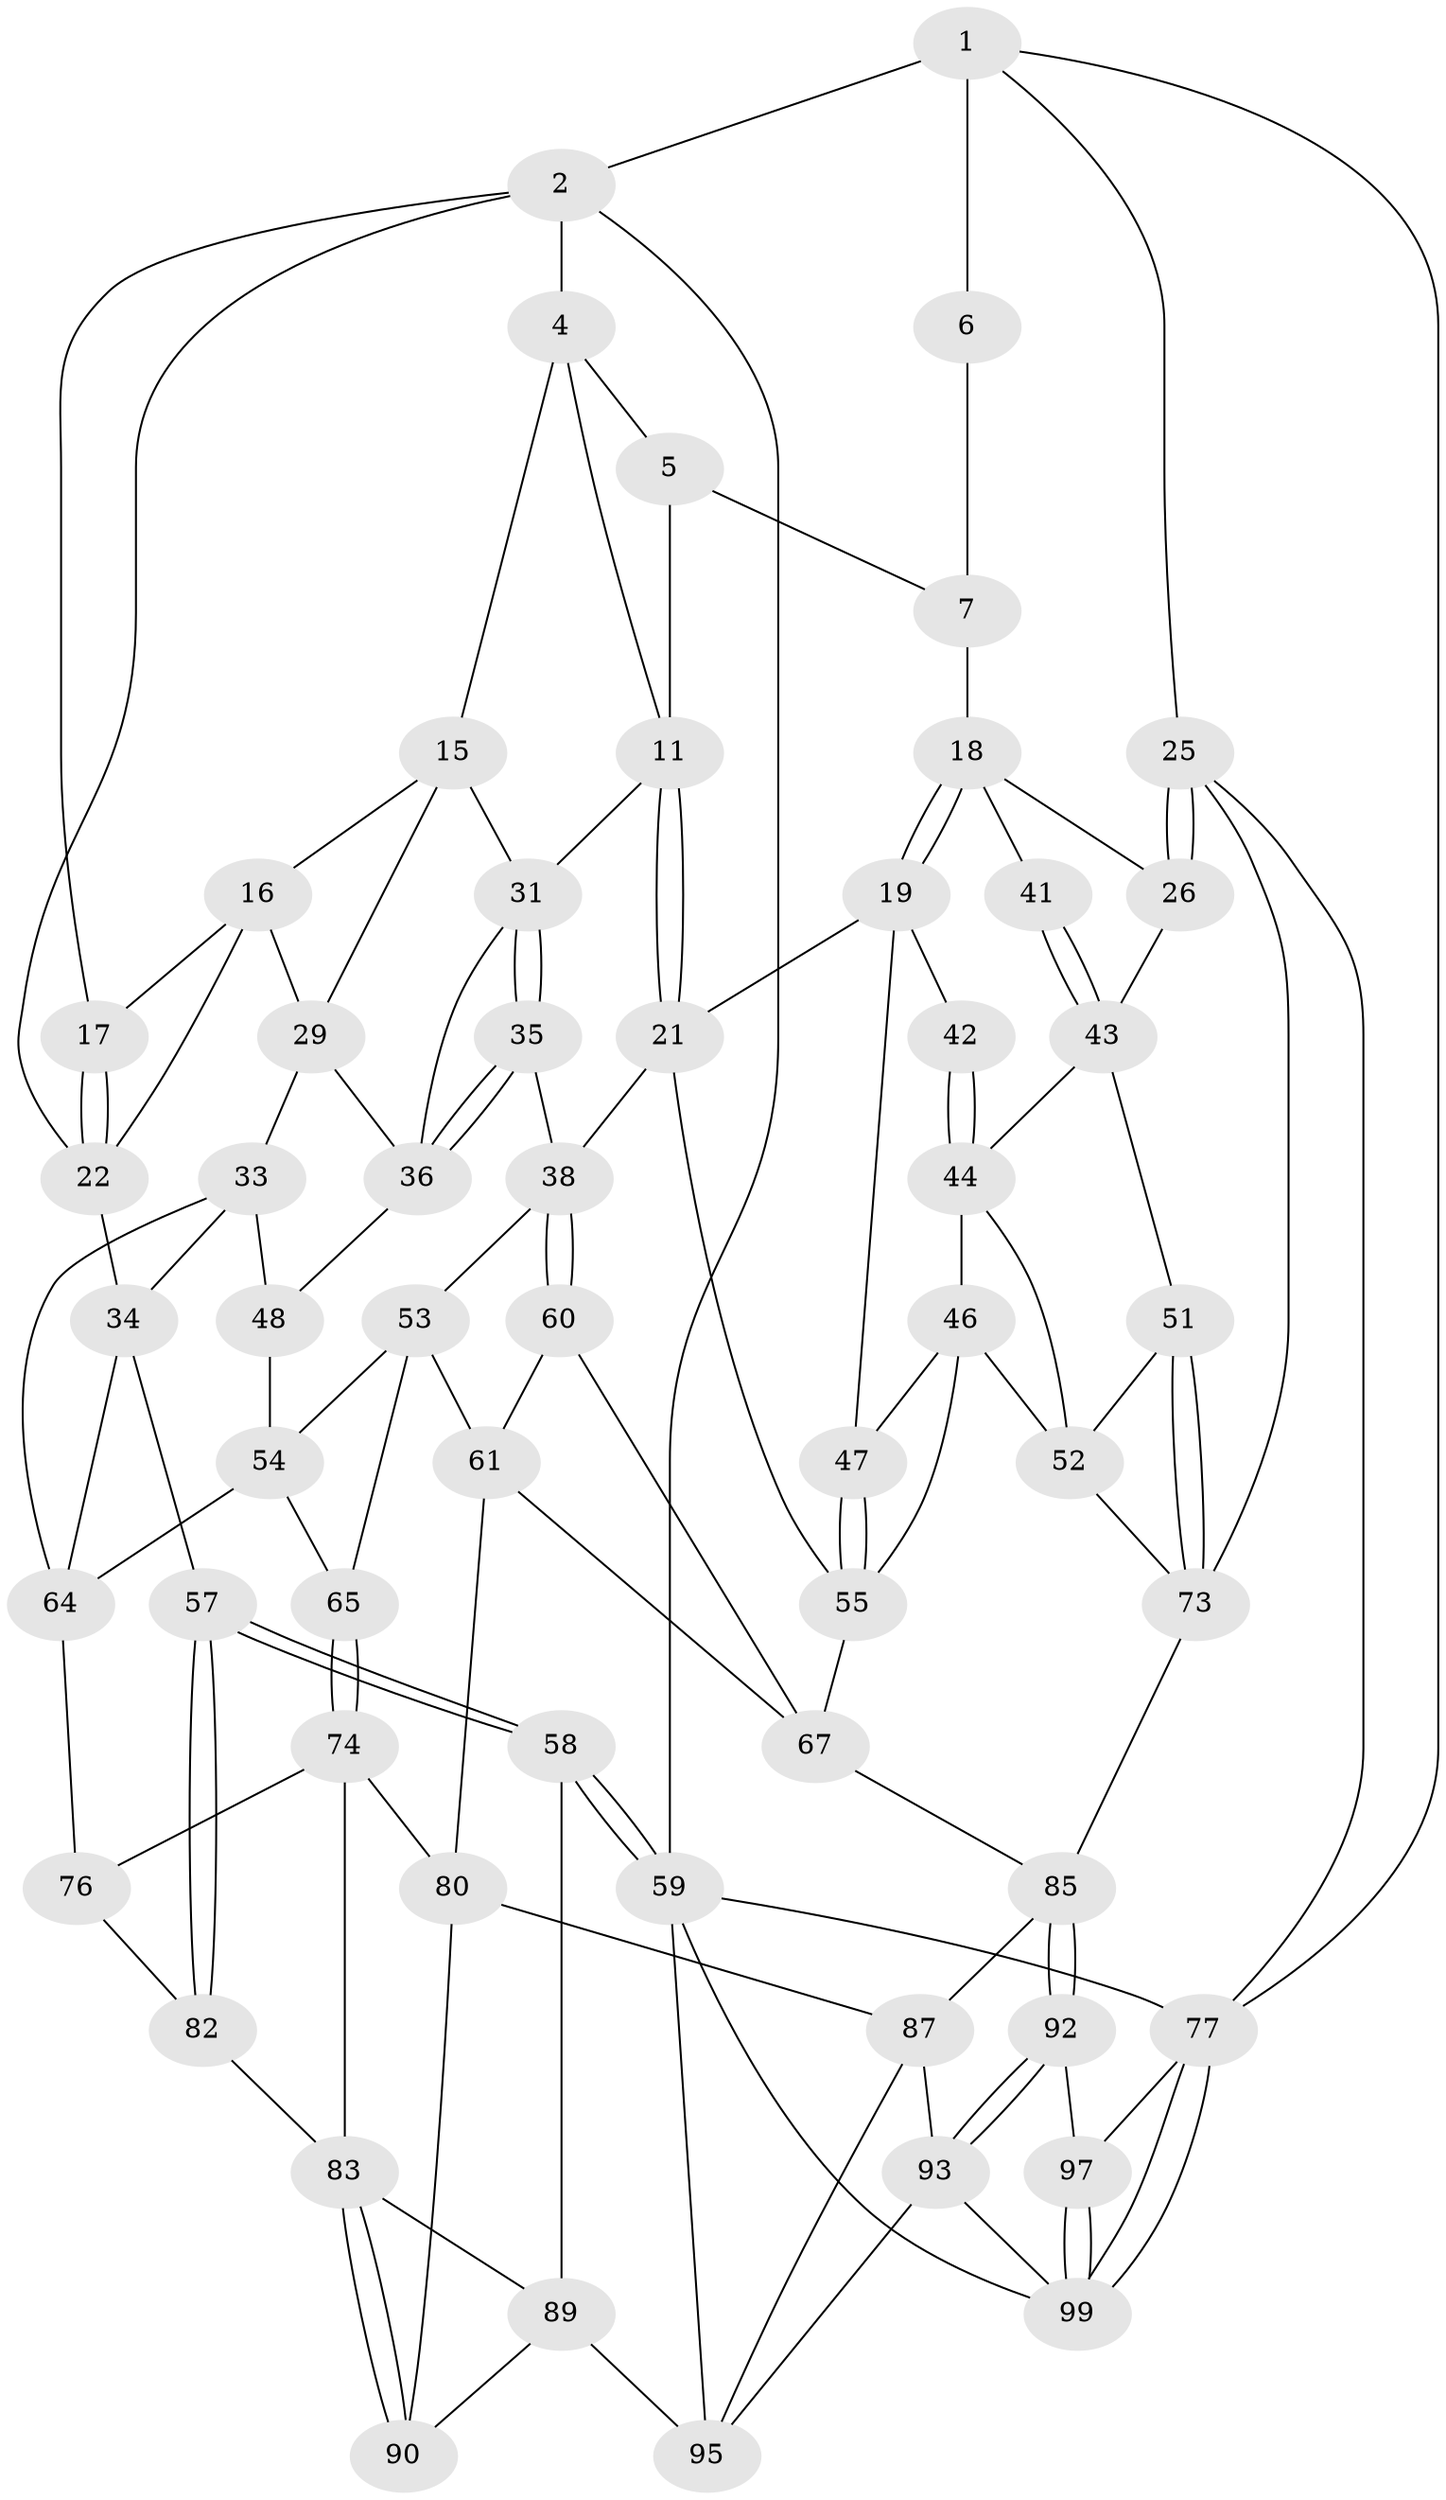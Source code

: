 // original degree distribution, {3: 0.039603960396039604, 5: 0.5346534653465347, 4: 0.2079207920792079, 6: 0.21782178217821782}
// Generated by graph-tools (version 1.1) at 2025/38/02/21/25 10:38:58]
// undirected, 59 vertices, 128 edges
graph export_dot {
graph [start="1"]
  node [color=gray90,style=filled];
  1 [pos="+1+0",super="+9"];
  2 [pos="+0+0",super="+3"];
  4 [pos="+0.3188098755636653+0",super="+13"];
  5 [pos="+0.6991307783718147+0",super="+8"];
  6 [pos="+0.942920468255839+0.025709077279088575",super="+10"];
  7 [pos="+0.8059569359168798+0.09607383338568345",super="+14"];
  11 [pos="+0.5877833950361004+0.24537146824746844",super="+12"];
  15 [pos="+0.3625271945635328+0.17249988118409168",super="+28"];
  16 [pos="+0.2387479908857556+0.19409568061844334",super="+24"];
  17 [pos="+0.2156239373599756+0.17367779057134367"];
  18 [pos="+0.8771140393436891+0.2682707963930844",super="+27"];
  19 [pos="+0.7868808013053814+0.32960933156345823",super="+20"];
  21 [pos="+0.6463503611730194+0.33352962290285565",super="+37"];
  22 [pos="+0.05163951862391651+0.18713815715474763",super="+23"];
  25 [pos="+1+0.43033810934328637",super="+72"];
  26 [pos="+1+0.4296450204853193"];
  29 [pos="+0.2163676765264064+0.3730276120340487",super="+30"];
  31 [pos="+0.41377771511683503+0.3556059280718031",super="+32"];
  33 [pos="+0.09707404010198757+0.384030755918011",super="+49"];
  34 [pos="+0+0.3214790670070967",super="+56"];
  35 [pos="+0.39799773727474774+0.4645819148413983"];
  36 [pos="+0.3799605468243381+0.4537052614469216",super="+40"];
  38 [pos="+0.42020707696400167+0.5143047693376414",super="+39"];
  41 [pos="+0.9154552378174821+0.40917477455446294"];
  42 [pos="+0.8554628477933435+0.395906149518544"];
  43 [pos="+0.9122456116886721+0.47301401084499717",super="+50"];
  44 [pos="+0.8711297469784579+0.46019533894181985",super="+45"];
  46 [pos="+0.7381615406667545+0.5266583059298099",super="+70"];
  47 [pos="+0.7335627604596608+0.5196656845913092"];
  48 [pos="+0.22774452871616113+0.43858507753726267"];
  51 [pos="+0.8631495399646237+0.615090340579659"];
  52 [pos="+0.8399433770863329+0.6152003113060667",super="+71"];
  53 [pos="+0.32581226634682936+0.524174307457815",super="+62"];
  54 [pos="+0.26235083568413736+0.5267554213859862",super="+63"];
  55 [pos="+0.5559670520234836+0.5823269797249638",super="+66"];
  57 [pos="+0+0.8419558755121168"];
  58 [pos="+0+0.8617313868821247"];
  59 [pos="+0+1",super="+101"];
  60 [pos="+0.4099061064481626+0.6401249454833405"];
  61 [pos="+0.40423475164978856+0.642486479395691",super="+79"];
  64 [pos="+0.05177806799096029+0.5687862507755574",super="+69"];
  65 [pos="+0.24269736658513505+0.6603699971440626"];
  67 [pos="+0.5472081832739377+0.7313886133700189",super="+68"];
  73 [pos="+1+0.8844823387582519",super="+81"];
  74 [pos="+0.24247709047434263+0.6629110260646099",super="+75"];
  76 [pos="+0.07031381743388153+0.698081849049863"];
  77 [pos="+1+1",super="+78"];
  80 [pos="+0.3212820228304531+0.7739034497999948",super="+88"];
  82 [pos="+0.015301054392277804+0.7599513955561323"];
  83 [pos="+0.13752285533613656+0.7682407649578931",super="+84"];
  85 [pos="+0.7682316844520529+0.8204661130382581",super="+86"];
  87 [pos="+0.5471851290025076+0.752656938459452",super="+94"];
  89 [pos="+0+0.8752716975853654",super="+91"];
  90 [pos="+0.2611131344094299+1"];
  92 [pos="+0.7521386972020668+0.8774812578235363"];
  93 [pos="+0.6990313961621816+0.9275338703280245",super="+98"];
  95 [pos="+0.538402043811834+0.866974078375349",super="+96"];
  97 [pos="+0.786147614432858+0.9104233212835049"];
  99 [pos="+1+1",super="+100"];
  1 -- 2;
  1 -- 6 [weight=2];
  1 -- 77;
  1 -- 25;
  2 -- 59;
  2 -- 17;
  2 -- 4;
  2 -- 22;
  4 -- 5;
  4 -- 11;
  4 -- 15;
  5 -- 11;
  5 -- 7;
  6 -- 7 [weight=2];
  7 -- 18;
  11 -- 21;
  11 -- 21;
  11 -- 31;
  15 -- 16;
  15 -- 31;
  15 -- 29;
  16 -- 17;
  16 -- 22;
  16 -- 29;
  17 -- 22;
  17 -- 22;
  18 -- 19;
  18 -- 19;
  18 -- 41;
  18 -- 26;
  19 -- 42;
  19 -- 21;
  19 -- 47;
  21 -- 38;
  21 -- 55;
  22 -- 34;
  25 -- 26;
  25 -- 26;
  25 -- 73;
  25 -- 77;
  26 -- 43;
  29 -- 36;
  29 -- 33;
  31 -- 35;
  31 -- 35;
  31 -- 36;
  33 -- 34;
  33 -- 48;
  33 -- 64;
  34 -- 57;
  34 -- 64;
  35 -- 36;
  35 -- 36;
  35 -- 38;
  36 -- 48;
  38 -- 60;
  38 -- 60;
  38 -- 53;
  41 -- 43;
  41 -- 43;
  42 -- 44;
  42 -- 44;
  43 -- 44;
  43 -- 51;
  44 -- 46;
  44 -- 52;
  46 -- 47;
  46 -- 52;
  46 -- 55;
  47 -- 55;
  47 -- 55;
  48 -- 54;
  51 -- 52;
  51 -- 73;
  51 -- 73;
  52 -- 73;
  53 -- 54;
  53 -- 65;
  53 -- 61;
  54 -- 64;
  54 -- 65;
  55 -- 67;
  57 -- 58;
  57 -- 58;
  57 -- 82;
  57 -- 82;
  58 -- 59;
  58 -- 59;
  58 -- 89;
  59 -- 77;
  59 -- 99;
  59 -- 95;
  60 -- 61;
  60 -- 67;
  61 -- 80;
  61 -- 67;
  64 -- 76;
  65 -- 74;
  65 -- 74;
  67 -- 85;
  73 -- 85;
  74 -- 80;
  74 -- 83;
  74 -- 76;
  76 -- 82;
  77 -- 99;
  77 -- 99;
  77 -- 97;
  80 -- 90;
  80 -- 87;
  82 -- 83;
  83 -- 90;
  83 -- 90;
  83 -- 89;
  85 -- 92;
  85 -- 92;
  85 -- 87;
  87 -- 93;
  87 -- 95;
  89 -- 90;
  89 -- 95;
  92 -- 93;
  92 -- 93;
  92 -- 97;
  93 -- 99;
  93 -- 95;
  97 -- 99;
  97 -- 99;
}

